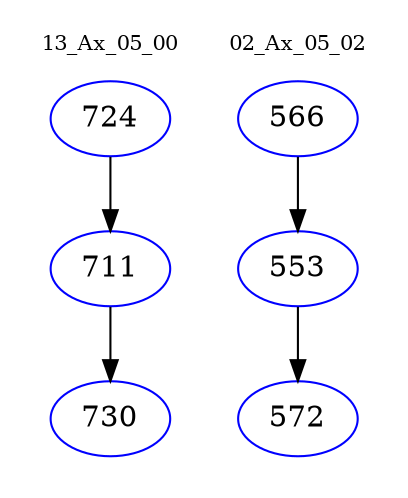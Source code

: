 digraph{
subgraph cluster_0 {
color = white
label = "13_Ax_05_00";
fontsize=10;
T0_724 [label="724", color="blue"]
T0_724 -> T0_711 [color="black"]
T0_711 [label="711", color="blue"]
T0_711 -> T0_730 [color="black"]
T0_730 [label="730", color="blue"]
}
subgraph cluster_1 {
color = white
label = "02_Ax_05_02";
fontsize=10;
T1_566 [label="566", color="blue"]
T1_566 -> T1_553 [color="black"]
T1_553 [label="553", color="blue"]
T1_553 -> T1_572 [color="black"]
T1_572 [label="572", color="blue"]
}
}
